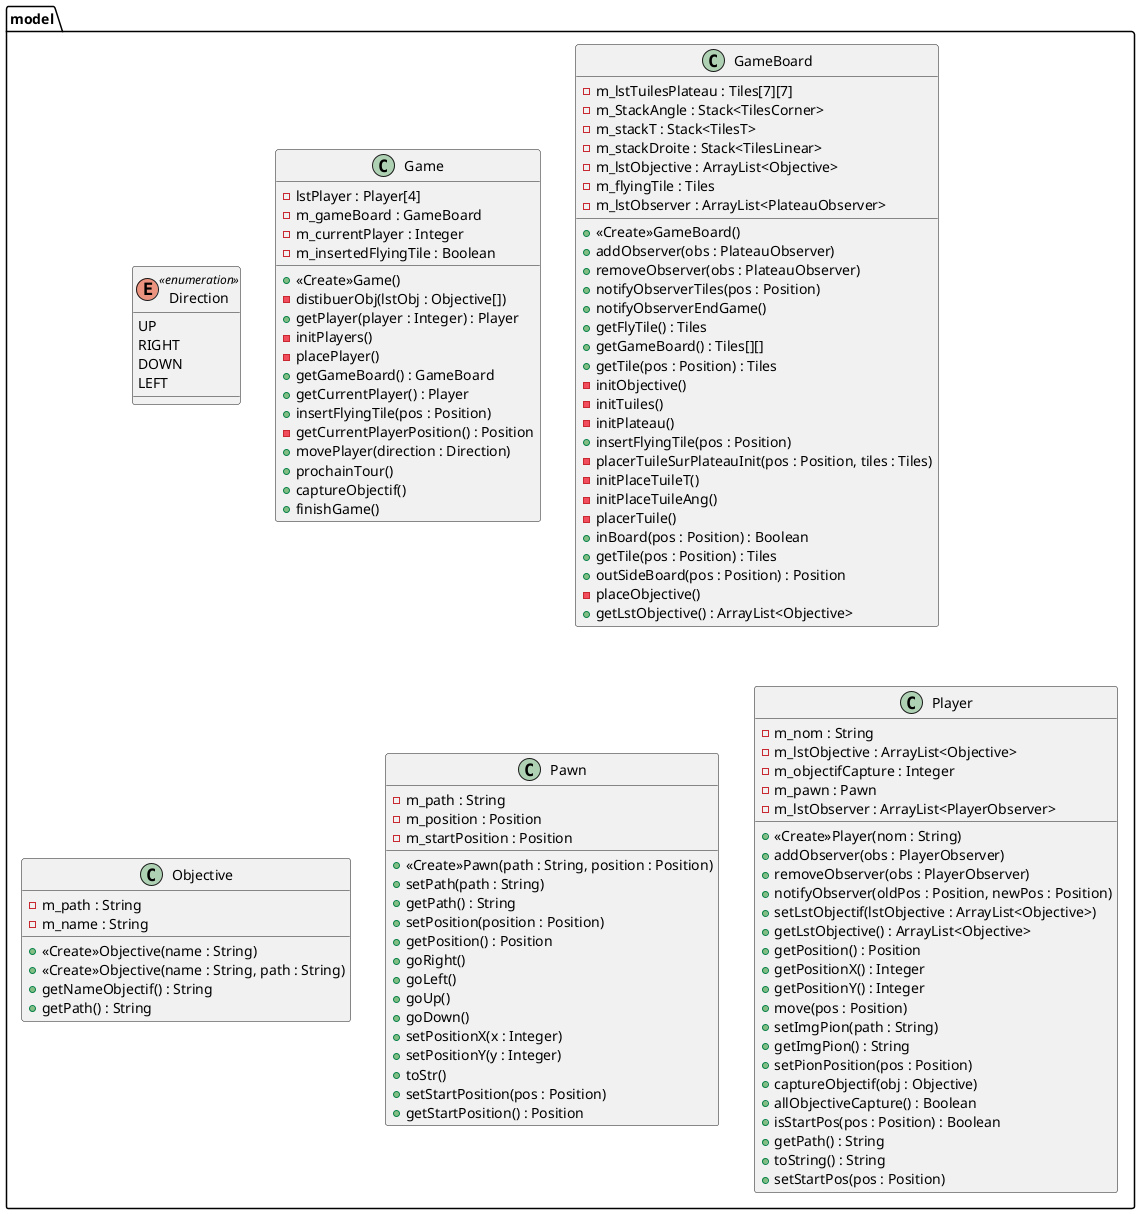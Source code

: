 @startuml

package model{

    enum Direction << enumeration >> {
        UP
        RIGHT
        DOWN
        LEFT
    }

    class Game{
        - lstPlayer : Player[4]
        - m_gameBoard : GameBoard
        - m_currentPlayer : Integer
        - m_insertedFlyingTile : Boolean

        +<<Create>>Game()
        - distibuerObj(lstObj : Objective[])
        + getPlayer(player : Integer) : Player
        - initPlayers()
        - placePlayer()
        + getGameBoard() : GameBoard
        + getCurrentPlayer() : Player
        + insertFlyingTile(pos : Position)
        - getCurrentPlayerPosition() : Position
        + movePlayer(direction : Direction)
        + prochainTour()
        + captureObjectif()
        + finishGame()
    }

    class GameBoard{
        - m_lstTuilesPlateau : Tiles[7][7]
        - m_StackAngle : Stack<TilesCorner>
        - m_stackT : Stack<TilesT>
        - m_stackDroite : Stack<TilesLinear>
        - m_lstObjective : ArrayList<Objective>
        - m_flyingTile : Tiles
        - m_lstObserver : ArrayList<PlateauObserver>

        +<<Create>>GameBoard()
        + addObserver(obs : PlateauObserver)
        + removeObserver(obs : PlateauObserver)
        + notifyObserverTiles(pos : Position)
        + notifyObserverEndGame()
        + getFlyTile() : Tiles
        + getGameBoard() : Tiles[][]
        + getTile(pos : Position) : Tiles
        - initObjective()
        - initTuiles()
        - initPlateau()
        + insertFlyingTile(pos : Position)
        - placerTuileSurPlateauInit(pos : Position, tiles : Tiles)
        - initPlaceTuileT()
        - initPlaceTuileAng()
        - placerTuile()
        + inBoard(pos : Position) : Boolean
        + getTile(pos : Position) : Tiles
        + outSideBoard(pos : Position) : Position
        - placeObjective()
        + getLstObjective() : ArrayList<Objective>
    }

    class Objective{
        - m_path : String
        - m_name : String

        +<<Create>>Objective(name : String)
        +<<Create>>Objective(name : String, path : String)
        + getNameObjectif() : String
        + getPath() : String
    }

    class Pawn{
        - m_path : String
        - m_position : Position
        - m_startPosition : Position

        +<<Create>>Pawn(path : String, position : Position)
        + setPath(path : String)
        + getPath() : String
        + setPosition(position : Position)
        + getPosition() : Position
        + goRight()
        + goLeft()
        + goUp()
        + goDown()
        + setPositionX(x : Integer)
        + setPositionY(y : Integer)
        + toStr()
        + setStartPosition(pos : Position)
        + getStartPosition() : Position
    }

    class Player{
        - m_nom : String
        - m_lstObjective : ArrayList<Objective>
        - m_objectifCapture : Integer
        - m_pawn : Pawn
        - m_lstObserver : ArrayList<PlayerObserver>

        +<<Create>>Player(nom : String)
        + addObserver(obs : PlayerObserver)
        + removeObserver(obs : PlayerObserver)
        + notifyObserver(oldPos : Position, newPos : Position)
        + setLstObjectif(lstObjective : ArrayList<Objective>)
        + getLstObjective() : ArrayList<Objective>
        + getPosition() : Position
        + getPositionX() : Integer
        + getPositionY() : Integer
        + move(pos : Position)
        + setImgPion(path : String)
        + getImgPion() : String
        + setPionPosition(pos : Position)
        + captureObjectif(obj : Objective)
        + allObjectiveCapture() : Boolean
        + isStartPos(pos : Position) : Boolean
        + getPath() : String
        + toString() : String
        + setStartPos(pos : Position)
    }
    
    }


}

@enduml